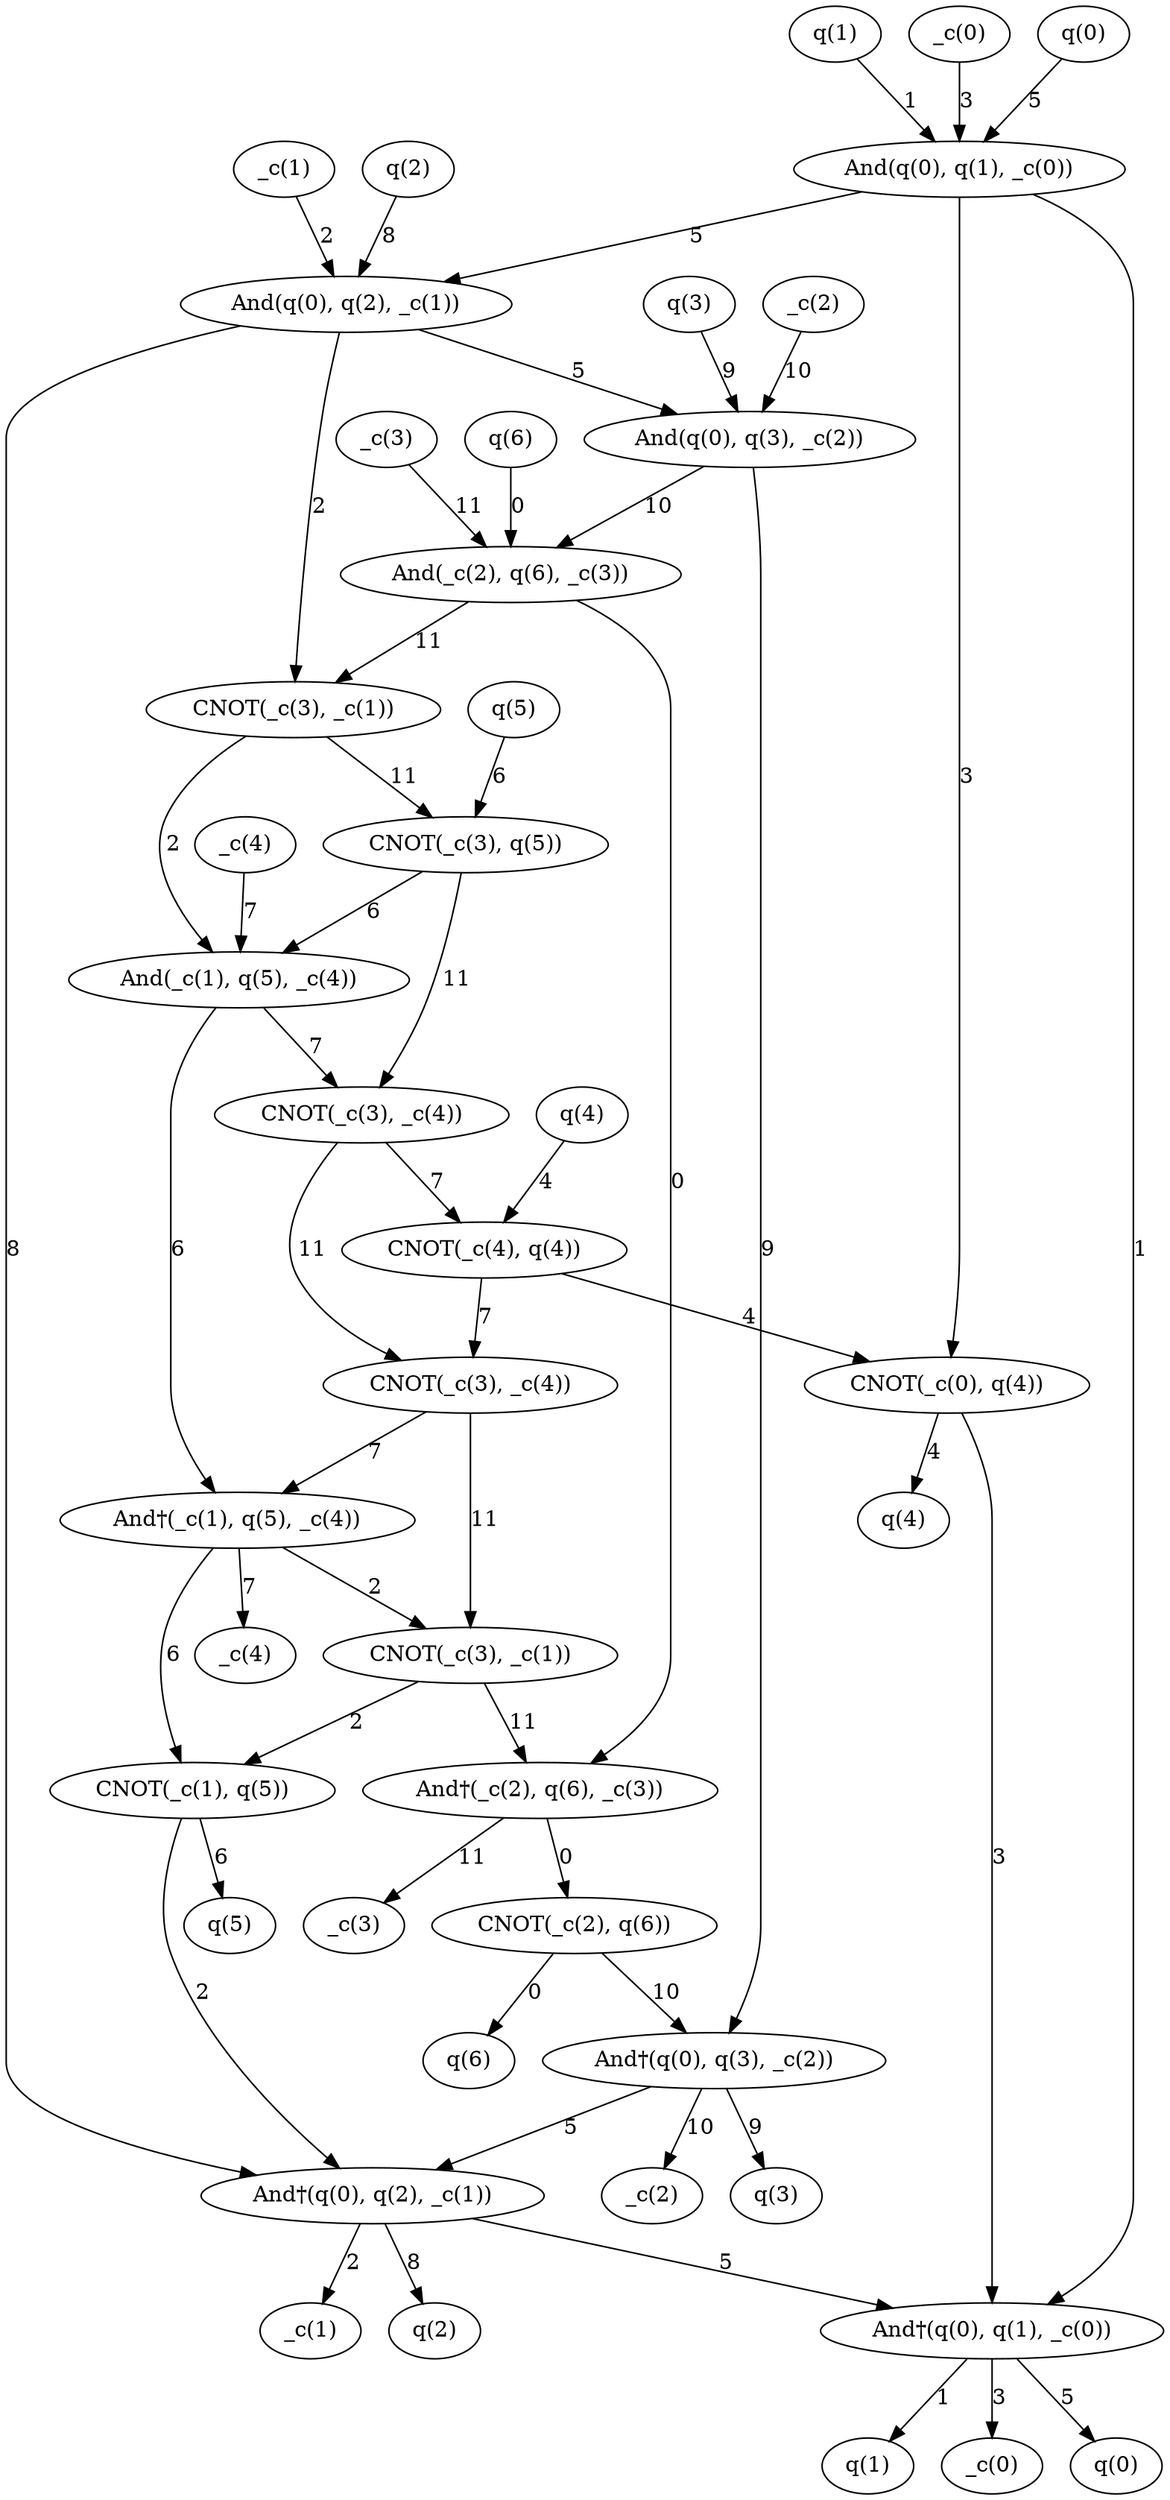 strict digraph {
0 [label="q(6)", qubits=0, matrix=None, ancilla=False];
1 [label="q(1)", qubits=1, matrix=None, ancilla=False];
2 [label="_c(1)", qubits=2, matrix=None, ancilla=True];
3 [label="_c(0)", qubits=3, matrix=None, ancilla=True];
4 [label="q(4)", qubits=4, matrix=None, ancilla=False];
5 [label="q(0)", qubits=5, matrix=None, ancilla=False];
6 [label="q(5)", qubits=6, matrix=None, ancilla=False];
7 [label="_c(4)", qubits=7, matrix=None, ancilla=True];
8 [label="q(2)", qubits=8, matrix=None, ancilla=False];
9 [label="q(3)", qubits=9, matrix=None, ancilla=False];
10 [label="_c(2)", qubits=10, matrix=None, ancilla=True];
11 [label="_c(3)", qubits=11, matrix=None, ancilla=True];
12 [label="And(q(0), q(1), _c(0))", qubits="5,1,3", matrix="[[0, 1], [1, 0]]"];
13 [label="And(q(0), q(2), _c(1))", qubits="5,8,2", matrix="[[0, 1], [1, 0]]"];
14 [label="And(q(0), q(3), _c(2))", qubits="5,9,10", matrix="[[0, 1], [1, 0]]"];
15 [label="And(_c(2), q(6), _c(3))", qubits="10,0,11", matrix="[[0, 1], [1, 0]]"];
16 [label="CNOT(_c(3), _c(1))", qubits="11,2", matrix="[[0, 1], [1, 0]]"];
17 [label="CNOT(_c(3), q(5))", qubits="11,6", matrix="[[0, 1], [1, 0]]"];
18 [label="And(_c(1), q(5), _c(4))", qubits="2,6,7", matrix="[[0, 1], [1, 0]]"];
19 [label="CNOT(_c(3), _c(4))", qubits="11,7", matrix="[[0, 1], [1, 0]]"];
20 [label="CNOT(_c(4), q(4))", qubits="7,4", matrix="[[0, 1], [1, 0]]"];
21 [label="CNOT(_c(0), q(4))", qubits="3,4", matrix="[[0, 1], [1, 0]]"];
22 [label="CNOT(_c(3), _c(4))", qubits="11,7", matrix="[[0, 1], [1, 0]]"];
23 [label="And†(_c(1), q(5), _c(4))", qubits="2,6,7", matrix="[[0, 1], [1, 0]]"];
24 [label="CNOT(_c(3), _c(1))", qubits="11,2", matrix="[[0, 1], [1, 0]]"];
25 [label="And†(_c(2), q(6), _c(3))", qubits="10,0,11", matrix="[[0, 1], [1, 0]]"];
26 [label="CNOT(_c(1), q(5))", qubits="2,6", matrix="[[0, 1], [1, 0]]"];
27 [label="CNOT(_c(2), q(6))", qubits="10,0", matrix="[[0, 1], [1, 0]]"];
28 [label="And†(q(0), q(3), _c(2))", qubits="5,9,10", matrix="[[0, 1], [1, 0]]"];
29 [label="And†(q(0), q(2), _c(1))", qubits="5,8,2", matrix="[[0, 1], [1, 0]]"];
30 [label="And†(q(0), q(1), _c(0))", qubits="5,1,3", matrix="[[0, 1], [1, 0]]"];
31 [label="q(6)", qubits=0, matrix=None, ancilla=False];
32 [label="q(1)", qubits=1, matrix=None, ancilla=False];
33 [label="_c(1)", qubits=2, matrix=None, ancilla=True];
34 [label="_c(0)", qubits=3, matrix=None, ancilla=True];
35 [label="q(4)", qubits=4, matrix=None, ancilla=False];
36 [label="q(0)", qubits=5, matrix=None, ancilla=False];
37 [label="q(5)", qubits=6, matrix=None, ancilla=False];
38 [label="_c(4)", qubits=7, matrix=None, ancilla=True];
39 [label="q(2)", qubits=8, matrix=None, ancilla=False];
40 [label="q(3)", qubits=9, matrix=None, ancilla=False];
41 [label="_c(2)", qubits=10, matrix=None, ancilla=True];
42 [label="_c(3)", qubits=11, matrix=None, ancilla=True];
0 -> 15 [label=0];
1 -> 12 [label=1];
2 -> 13 [label=2];
3 -> 12 [label=3];
4 -> 20 [label=4];
5 -> 12 [label=5];
6 -> 17 [label=6];
7 -> 18 [label=7];
8 -> 13 [label=8];
9 -> 14 [label=9];
10 -> 14 [label=10];
11 -> 15 [label=11];
12 -> 13 [label=5];
12 -> 21 [label=3];
12 -> 30 [label=1];
13 -> 14 [label=5];
13 -> 16 [label=2];
13 -> 29 [label=8];
14 -> 15 [label=10];
14 -> 28 [label=9];
15 -> 16 [label=11];
15 -> 25 [label=0];
16 -> 17 [label=11];
16 -> 18 [label=2];
17 -> 18 [label=6];
17 -> 19 [label=11];
18 -> 19 [label=7];
18 -> 23 [label=6];
19 -> 20 [label=7];
19 -> 22 [label=11];
20 -> 21 [label=4];
20 -> 22 [label=7];
21 -> 30 [label=3];
21 -> 35 [label=4];
22 -> 23 [label=7];
22 -> 24 [label=11];
23 -> 24 [label=2];
23 -> 26 [label=6];
23 -> 38 [label=7];
24 -> 25 [label=11];
24 -> 26 [label=2];
25 -> 27 [label=0];
25 -> 42 [label=11];
26 -> 29 [label=2];
26 -> 37 [label=6];
27 -> 28 [label=10];
27 -> 31 [label=0];
28 -> 29 [label=5];
28 -> 40 [label=9];
28 -> 41 [label=10];
29 -> 30 [label=5];
29 -> 33 [label=2];
29 -> 39 [label=8];
30 -> 32 [label=1];
30 -> 34 [label=3];
30 -> 36 [label=5];
}
